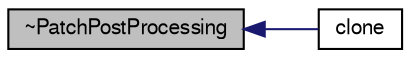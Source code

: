 digraph "~PatchPostProcessing"
{
  bgcolor="transparent";
  edge [fontname="FreeSans",fontsize="10",labelfontname="FreeSans",labelfontsize="10"];
  node [fontname="FreeSans",fontsize="10",shape=record];
  rankdir="LR";
  Node62 [label="~PatchPostProcessing",height=0.2,width=0.4,color="black", fillcolor="grey75", style="filled", fontcolor="black"];
  Node62 -> Node63 [dir="back",color="midnightblue",fontsize="10",style="solid",fontname="FreeSans"];
  Node63 [label="clone",height=0.2,width=0.4,color="black",URL="$a23998.html#ac06f60505978b74330f728e176449866",tooltip="Construct and return a clone. "];
}
